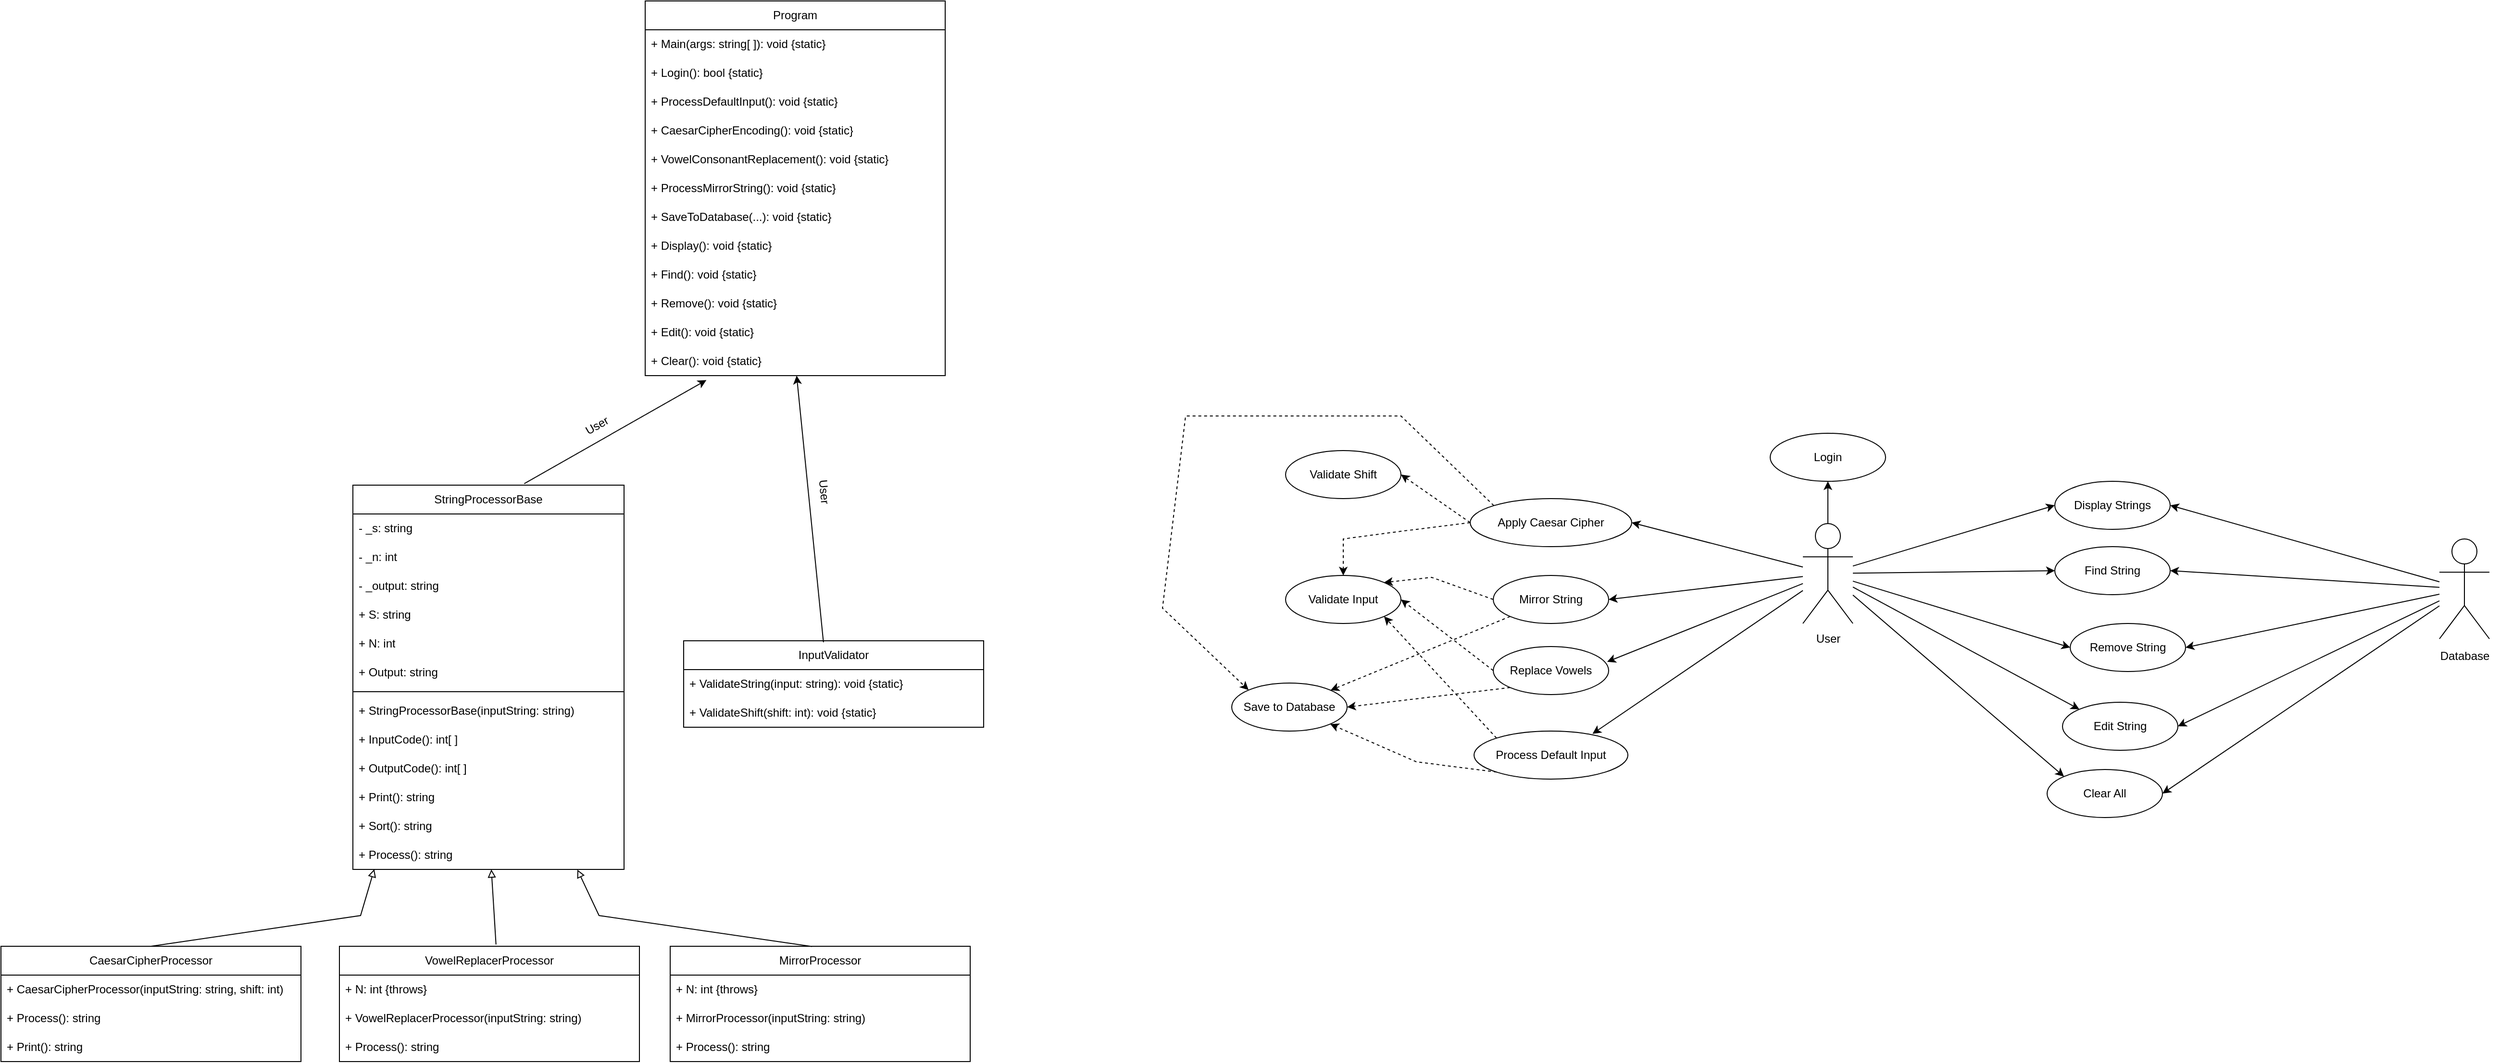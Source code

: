 <mxfile version="26.2.2" pages="2">
  <diagram name="Page-1" id="CNmLcBpDReFI_McdRNrQ">
    <mxGraphModel dx="5471" dy="2503" grid="1" gridSize="8" guides="1" tooltips="1" connect="1" arrows="1" fold="1" page="0" pageScale="1" pageWidth="850" pageHeight="1100" math="0" shadow="0">
      <root>
        <mxCell id="0" />
        <mxCell id="1" parent="0" />
        <mxCell id="oCpHvTD5hd46Y6xHhIZn-2" value="&lt;div&gt;StringProcessorBase&lt;/div&gt;" style="swimlane;fontStyle=0;childLayout=stackLayout;horizontal=1;startSize=30;horizontalStack=0;resizeParent=1;resizeParentMax=0;resizeLast=0;collapsible=1;marginBottom=0;whiteSpace=wrap;html=1;" parent="1" vertex="1">
          <mxGeometry x="-1602" y="624" width="282" height="400" as="geometry" />
        </mxCell>
        <mxCell id="oCpHvTD5hd46Y6xHhIZn-3" value="&lt;div&gt;- _s: string&lt;/div&gt;" style="text;strokeColor=none;fillColor=none;align=left;verticalAlign=middle;spacingLeft=4;spacingRight=4;overflow=hidden;points=[[0,0.5],[1,0.5]];portConstraint=eastwest;rotatable=0;whiteSpace=wrap;html=1;" parent="oCpHvTD5hd46Y6xHhIZn-2" vertex="1">
          <mxGeometry y="30" width="282" height="30" as="geometry" />
        </mxCell>
        <mxCell id="oCpHvTD5hd46Y6xHhIZn-4" value="&lt;div&gt;- _n: int&lt;/div&gt;" style="text;strokeColor=none;fillColor=none;align=left;verticalAlign=middle;spacingLeft=4;spacingRight=4;overflow=hidden;points=[[0,0.5],[1,0.5]];portConstraint=eastwest;rotatable=0;whiteSpace=wrap;html=1;" parent="oCpHvTD5hd46Y6xHhIZn-2" vertex="1">
          <mxGeometry y="60" width="282" height="30" as="geometry" />
        </mxCell>
        <mxCell id="oCpHvTD5hd46Y6xHhIZn-5" value="&lt;div&gt;- _output: string&lt;/div&gt;" style="text;strokeColor=none;fillColor=none;align=left;verticalAlign=middle;spacingLeft=4;spacingRight=4;overflow=hidden;points=[[0,0.5],[1,0.5]];portConstraint=eastwest;rotatable=0;whiteSpace=wrap;html=1;" parent="oCpHvTD5hd46Y6xHhIZn-2" vertex="1">
          <mxGeometry y="90" width="282" height="30" as="geometry" />
        </mxCell>
        <mxCell id="oCpHvTD5hd46Y6xHhIZn-26" value="&lt;div&gt;+ S: string&lt;/div&gt;" style="text;strokeColor=none;fillColor=none;align=left;verticalAlign=middle;spacingLeft=4;spacingRight=4;overflow=hidden;points=[[0,0.5],[1,0.5]];portConstraint=eastwest;rotatable=0;whiteSpace=wrap;html=1;" parent="oCpHvTD5hd46Y6xHhIZn-2" vertex="1">
          <mxGeometry y="120" width="282" height="30" as="geometry" />
        </mxCell>
        <mxCell id="oCpHvTD5hd46Y6xHhIZn-27" value="&lt;div&gt;+ N: int&lt;/div&gt;" style="text;strokeColor=none;fillColor=none;align=left;verticalAlign=middle;spacingLeft=4;spacingRight=4;overflow=hidden;points=[[0,0.5],[1,0.5]];portConstraint=eastwest;rotatable=0;whiteSpace=wrap;html=1;" parent="oCpHvTD5hd46Y6xHhIZn-2" vertex="1">
          <mxGeometry y="150" width="282" height="30" as="geometry" />
        </mxCell>
        <mxCell id="oCpHvTD5hd46Y6xHhIZn-28" value="&lt;div&gt;+ Output: string&lt;/div&gt;" style="text;fillColor=none;align=left;verticalAlign=middle;spacingLeft=4;spacingRight=4;overflow=hidden;points=[[0,0.5],[1,0.5]];portConstraint=eastwest;rotatable=0;whiteSpace=wrap;html=1;perimeterSpacing=1;imageAspect=0;" parent="oCpHvTD5hd46Y6xHhIZn-2" vertex="1">
          <mxGeometry y="180" width="282" height="30" as="geometry" />
        </mxCell>
        <mxCell id="oCpHvTD5hd46Y6xHhIZn-35" value="" style="line;strokeWidth=1;html=1;" parent="oCpHvTD5hd46Y6xHhIZn-2" vertex="1">
          <mxGeometry y="210" width="282" height="10" as="geometry" />
        </mxCell>
        <mxCell id="oCpHvTD5hd46Y6xHhIZn-30" value="&lt;div&gt;+ StringProcessorBase(inputString: string)&lt;/div&gt;" style="text;strokeColor=none;fillColor=none;align=left;verticalAlign=middle;spacingLeft=4;spacingRight=4;overflow=hidden;points=[[0,0.5],[1,0.5]];portConstraint=eastwest;rotatable=0;whiteSpace=wrap;html=1;" parent="oCpHvTD5hd46Y6xHhIZn-2" vertex="1">
          <mxGeometry y="220" width="282" height="30" as="geometry" />
        </mxCell>
        <mxCell id="oCpHvTD5hd46Y6xHhIZn-32" value="&lt;div&gt;+ InputCode(): int[ ]&lt;/div&gt;" style="text;strokeColor=none;fillColor=none;align=left;verticalAlign=middle;spacingLeft=4;spacingRight=4;overflow=hidden;points=[[0,0.5],[1,0.5]];portConstraint=eastwest;rotatable=0;whiteSpace=wrap;html=1;" parent="oCpHvTD5hd46Y6xHhIZn-2" vertex="1">
          <mxGeometry y="250" width="282" height="30" as="geometry" />
        </mxCell>
        <mxCell id="oCpHvTD5hd46Y6xHhIZn-29" value="&lt;div&gt;+ OutputCode(): int[ ]&lt;/div&gt;" style="text;strokeColor=none;fillColor=none;align=left;verticalAlign=middle;spacingLeft=4;spacingRight=4;overflow=hidden;points=[[0,0.5],[1,0.5]];portConstraint=eastwest;rotatable=0;whiteSpace=wrap;html=1;" parent="oCpHvTD5hd46Y6xHhIZn-2" vertex="1">
          <mxGeometry y="280" width="282" height="30" as="geometry" />
        </mxCell>
        <mxCell id="oCpHvTD5hd46Y6xHhIZn-31" value="&lt;div&gt;+ Print(): string&lt;/div&gt;" style="text;strokeColor=none;fillColor=none;align=left;verticalAlign=middle;spacingLeft=4;spacingRight=4;overflow=hidden;points=[[0,0.5],[1,0.5]];portConstraint=eastwest;rotatable=0;whiteSpace=wrap;html=1;" parent="oCpHvTD5hd46Y6xHhIZn-2" vertex="1">
          <mxGeometry y="310" width="282" height="30" as="geometry" />
        </mxCell>
        <mxCell id="oCpHvTD5hd46Y6xHhIZn-34" value="&lt;div&gt;+ Sort(): string&lt;/div&gt;" style="text;strokeColor=none;fillColor=none;align=left;verticalAlign=middle;spacingLeft=4;spacingRight=4;overflow=hidden;points=[[0,0.5],[1,0.5]];portConstraint=eastwest;rotatable=0;whiteSpace=wrap;html=1;" parent="oCpHvTD5hd46Y6xHhIZn-2" vertex="1">
          <mxGeometry y="340" width="282" height="30" as="geometry" />
        </mxCell>
        <mxCell id="oCpHvTD5hd46Y6xHhIZn-33" value="&lt;div&gt;+ Process(): string&amp;nbsp;&lt;/div&gt;" style="text;strokeColor=none;fillColor=none;align=left;verticalAlign=middle;spacingLeft=4;spacingRight=4;overflow=hidden;points=[[0,0.5],[1,0.5]];portConstraint=eastwest;rotatable=0;whiteSpace=wrap;html=1;" parent="oCpHvTD5hd46Y6xHhIZn-2" vertex="1">
          <mxGeometry y="370" width="282" height="30" as="geometry" />
        </mxCell>
        <mxCell id="oCpHvTD5hd46Y6xHhIZn-6" value="&lt;div&gt;CaesarCipherProcessor&lt;/div&gt;" style="swimlane;fontStyle=0;childLayout=stackLayout;horizontal=1;startSize=30;horizontalStack=0;resizeParent=1;resizeParentMax=0;resizeLast=0;collapsible=1;marginBottom=0;whiteSpace=wrap;html=1;" parent="1" vertex="1">
          <mxGeometry x="-1968" y="1104" width="312" height="120" as="geometry" />
        </mxCell>
        <mxCell id="oCpHvTD5hd46Y6xHhIZn-7" value="&lt;div&gt;+ CaesarCipherProcessor(inputString: string, shift: int)&lt;/div&gt;" style="text;strokeColor=none;fillColor=none;align=left;verticalAlign=middle;spacingLeft=4;spacingRight=4;overflow=hidden;points=[[0,0.5],[1,0.5]];portConstraint=eastwest;rotatable=0;whiteSpace=wrap;html=1;" parent="oCpHvTD5hd46Y6xHhIZn-6" vertex="1">
          <mxGeometry y="30" width="312" height="30" as="geometry" />
        </mxCell>
        <mxCell id="oCpHvTD5hd46Y6xHhIZn-8" value="&lt;div&gt;+ Process(): string&lt;/div&gt;" style="text;strokeColor=none;fillColor=none;align=left;verticalAlign=middle;spacingLeft=4;spacingRight=4;overflow=hidden;points=[[0,0.5],[1,0.5]];portConstraint=eastwest;rotatable=0;whiteSpace=wrap;html=1;" parent="oCpHvTD5hd46Y6xHhIZn-6" vertex="1">
          <mxGeometry y="60" width="312" height="30" as="geometry" />
        </mxCell>
        <mxCell id="oCpHvTD5hd46Y6xHhIZn-9" value="&lt;div&gt;+ Print(): string&lt;/div&gt;" style="text;strokeColor=none;fillColor=none;align=left;verticalAlign=middle;spacingLeft=4;spacingRight=4;overflow=hidden;points=[[0,0.5],[1,0.5]];portConstraint=eastwest;rotatable=0;whiteSpace=wrap;html=1;" parent="oCpHvTD5hd46Y6xHhIZn-6" vertex="1">
          <mxGeometry y="90" width="312" height="30" as="geometry" />
        </mxCell>
        <mxCell id="oCpHvTD5hd46Y6xHhIZn-10" value="&lt;div&gt;VowelReplacerProcessor&lt;/div&gt;" style="swimlane;fontStyle=0;childLayout=stackLayout;horizontal=1;startSize=30;horizontalStack=0;resizeParent=1;resizeParentMax=0;resizeLast=0;collapsible=1;marginBottom=0;whiteSpace=wrap;html=1;" parent="1" vertex="1">
          <mxGeometry x="-1616" y="1104" width="312" height="120" as="geometry" />
        </mxCell>
        <mxCell id="oCpHvTD5hd46Y6xHhIZn-11" value="&lt;div&gt;+ N: int {throws}&lt;/div&gt;" style="text;strokeColor=none;fillColor=none;align=left;verticalAlign=middle;spacingLeft=4;spacingRight=4;overflow=hidden;points=[[0,0.5],[1,0.5]];portConstraint=eastwest;rotatable=0;whiteSpace=wrap;html=1;" parent="oCpHvTD5hd46Y6xHhIZn-10" vertex="1">
          <mxGeometry y="30" width="312" height="30" as="geometry" />
        </mxCell>
        <mxCell id="oCpHvTD5hd46Y6xHhIZn-12" value="&lt;div&gt;+ VowelReplacerProcessor(inputString: string)&lt;/div&gt;" style="text;strokeColor=none;fillColor=none;align=left;verticalAlign=middle;spacingLeft=4;spacingRight=4;overflow=hidden;points=[[0,0.5],[1,0.5]];portConstraint=eastwest;rotatable=0;whiteSpace=wrap;html=1;" parent="oCpHvTD5hd46Y6xHhIZn-10" vertex="1">
          <mxGeometry y="60" width="312" height="30" as="geometry" />
        </mxCell>
        <mxCell id="oCpHvTD5hd46Y6xHhIZn-13" value="&lt;div&gt;+ Process(): string&lt;/div&gt;" style="text;strokeColor=none;fillColor=none;align=left;verticalAlign=middle;spacingLeft=4;spacingRight=4;overflow=hidden;points=[[0,0.5],[1,0.5]];portConstraint=eastwest;rotatable=0;whiteSpace=wrap;html=1;" parent="oCpHvTD5hd46Y6xHhIZn-10" vertex="1">
          <mxGeometry y="90" width="312" height="30" as="geometry" />
        </mxCell>
        <mxCell id="oCpHvTD5hd46Y6xHhIZn-14" value="&lt;div&gt;MirrorProcessor&lt;/div&gt;" style="swimlane;fontStyle=0;childLayout=stackLayout;horizontal=1;startSize=30;horizontalStack=0;resizeParent=1;resizeParentMax=0;resizeLast=0;collapsible=1;marginBottom=0;whiteSpace=wrap;html=1;" parent="1" vertex="1">
          <mxGeometry x="-1272" y="1104" width="312" height="120" as="geometry" />
        </mxCell>
        <mxCell id="oCpHvTD5hd46Y6xHhIZn-15" value="+ N: int {throws}" style="text;strokeColor=none;fillColor=none;align=left;verticalAlign=middle;spacingLeft=4;spacingRight=4;overflow=hidden;points=[[0,0.5],[1,0.5]];portConstraint=eastwest;rotatable=0;whiteSpace=wrap;html=1;" parent="oCpHvTD5hd46Y6xHhIZn-14" vertex="1">
          <mxGeometry y="30" width="312" height="30" as="geometry" />
        </mxCell>
        <mxCell id="oCpHvTD5hd46Y6xHhIZn-16" value="&lt;div&gt;+ MirrorProcessor(inputString: string)&lt;/div&gt;" style="text;strokeColor=none;fillColor=none;align=left;verticalAlign=middle;spacingLeft=4;spacingRight=4;overflow=hidden;points=[[0,0.5],[1,0.5]];portConstraint=eastwest;rotatable=0;whiteSpace=wrap;html=1;" parent="oCpHvTD5hd46Y6xHhIZn-14" vertex="1">
          <mxGeometry y="60" width="312" height="30" as="geometry" />
        </mxCell>
        <mxCell id="oCpHvTD5hd46Y6xHhIZn-17" value="+ Process(): string" style="text;strokeColor=none;fillColor=none;align=left;verticalAlign=middle;spacingLeft=4;spacingRight=4;overflow=hidden;points=[[0,0.5],[1,0.5]];portConstraint=eastwest;rotatable=0;whiteSpace=wrap;html=1;" parent="oCpHvTD5hd46Y6xHhIZn-14" vertex="1">
          <mxGeometry y="90" width="312" height="30" as="geometry" />
        </mxCell>
        <mxCell id="oCpHvTD5hd46Y6xHhIZn-18" value="&lt;div&gt;InputValidator&lt;/div&gt;" style="swimlane;fontStyle=0;childLayout=stackLayout;horizontal=1;startSize=30;horizontalStack=0;resizeParent=1;resizeParentMax=0;resizeLast=0;collapsible=1;marginBottom=0;whiteSpace=wrap;html=1;" parent="1" vertex="1">
          <mxGeometry x="-1258" y="786" width="312" height="90" as="geometry" />
        </mxCell>
        <mxCell id="oCpHvTD5hd46Y6xHhIZn-19" value="&lt;div&gt;+ ValidateString(input: string): void {static}&lt;/div&gt;" style="text;strokeColor=none;fillColor=none;align=left;verticalAlign=middle;spacingLeft=4;spacingRight=4;overflow=hidden;points=[[0,0.5],[1,0.5]];portConstraint=eastwest;rotatable=0;whiteSpace=wrap;html=1;" parent="oCpHvTD5hd46Y6xHhIZn-18" vertex="1">
          <mxGeometry y="30" width="312" height="30" as="geometry" />
        </mxCell>
        <mxCell id="oCpHvTD5hd46Y6xHhIZn-20" value="&lt;div&gt;+ ValidateShift(shift: int): void {static}&lt;/div&gt;" style="text;strokeColor=none;fillColor=none;align=left;verticalAlign=middle;spacingLeft=4;spacingRight=4;overflow=hidden;points=[[0,0.5],[1,0.5]];portConstraint=eastwest;rotatable=0;whiteSpace=wrap;html=1;" parent="oCpHvTD5hd46Y6xHhIZn-18" vertex="1">
          <mxGeometry y="60" width="312" height="30" as="geometry" />
        </mxCell>
        <mxCell id="oCpHvTD5hd46Y6xHhIZn-22" value="&lt;div&gt;Program&lt;/div&gt;" style="swimlane;fontStyle=0;childLayout=stackLayout;horizontal=1;startSize=30;horizontalStack=0;resizeParent=1;resizeParentMax=0;resizeLast=0;collapsible=1;marginBottom=0;whiteSpace=wrap;html=1;" parent="1" vertex="1">
          <mxGeometry x="-1298" y="120" width="312" height="390" as="geometry" />
        </mxCell>
        <mxCell id="oCpHvTD5hd46Y6xHhIZn-23" value="&lt;div&gt;+ Main(args: string[ ]): void {static}&lt;/div&gt;" style="text;strokeColor=none;fillColor=none;align=left;verticalAlign=middle;spacingLeft=4;spacingRight=4;overflow=hidden;points=[[0,0.5],[1,0.5]];portConstraint=eastwest;rotatable=0;whiteSpace=wrap;html=1;" parent="oCpHvTD5hd46Y6xHhIZn-22" vertex="1">
          <mxGeometry y="30" width="312" height="30" as="geometry" />
        </mxCell>
        <mxCell id="oCpHvTD5hd46Y6xHhIZn-24" value="&lt;div&gt;+ Login(): bool {static}&lt;/div&gt;" style="text;strokeColor=none;fillColor=none;align=left;verticalAlign=middle;spacingLeft=4;spacingRight=4;overflow=hidden;points=[[0,0.5],[1,0.5]];portConstraint=eastwest;rotatable=0;whiteSpace=wrap;html=1;" parent="oCpHvTD5hd46Y6xHhIZn-22" vertex="1">
          <mxGeometry y="60" width="312" height="30" as="geometry" />
        </mxCell>
        <mxCell id="oCpHvTD5hd46Y6xHhIZn-25" value="&lt;div&gt;+ ProcessDefaultInput(): void {static}&lt;/div&gt;" style="text;strokeColor=none;fillColor=none;align=left;verticalAlign=middle;spacingLeft=4;spacingRight=4;overflow=hidden;points=[[0,0.5],[1,0.5]];portConstraint=eastwest;rotatable=0;whiteSpace=wrap;html=1;" parent="oCpHvTD5hd46Y6xHhIZn-22" vertex="1">
          <mxGeometry y="90" width="312" height="30" as="geometry" />
        </mxCell>
        <mxCell id="oCpHvTD5hd46Y6xHhIZn-38" value="&lt;div&gt;+ CaesarCipherEncoding(): void {static}&lt;/div&gt;" style="text;strokeColor=none;fillColor=none;align=left;verticalAlign=middle;spacingLeft=4;spacingRight=4;overflow=hidden;points=[[0,0.5],[1,0.5]];portConstraint=eastwest;rotatable=0;whiteSpace=wrap;html=1;" parent="oCpHvTD5hd46Y6xHhIZn-22" vertex="1">
          <mxGeometry y="120" width="312" height="30" as="geometry" />
        </mxCell>
        <mxCell id="oCpHvTD5hd46Y6xHhIZn-41" value="&lt;div&gt;+ VowelConsonantReplacement(): void {static}&lt;/div&gt;" style="text;strokeColor=none;fillColor=none;align=left;verticalAlign=middle;spacingLeft=4;spacingRight=4;overflow=hidden;points=[[0,0.5],[1,0.5]];portConstraint=eastwest;rotatable=0;whiteSpace=wrap;html=1;" parent="oCpHvTD5hd46Y6xHhIZn-22" vertex="1">
          <mxGeometry y="150" width="312" height="30" as="geometry" />
        </mxCell>
        <mxCell id="oCpHvTD5hd46Y6xHhIZn-39" value="&lt;div&gt;+ ProcessMirrorString(): void {static}&lt;/div&gt;" style="text;strokeColor=none;fillColor=none;align=left;verticalAlign=middle;spacingLeft=4;spacingRight=4;overflow=hidden;points=[[0,0.5],[1,0.5]];portConstraint=eastwest;rotatable=0;whiteSpace=wrap;html=1;" parent="oCpHvTD5hd46Y6xHhIZn-22" vertex="1">
          <mxGeometry y="180" width="312" height="30" as="geometry" />
        </mxCell>
        <mxCell id="oCpHvTD5hd46Y6xHhIZn-44" value="&lt;div&gt;+ SaveToDatabase(...): void {static}&lt;/div&gt;" style="text;strokeColor=none;fillColor=none;align=left;verticalAlign=middle;spacingLeft=4;spacingRight=4;overflow=hidden;points=[[0,0.5],[1,0.5]];portConstraint=eastwest;rotatable=0;whiteSpace=wrap;html=1;" parent="oCpHvTD5hd46Y6xHhIZn-22" vertex="1">
          <mxGeometry y="210" width="312" height="30" as="geometry" />
        </mxCell>
        <mxCell id="oCpHvTD5hd46Y6xHhIZn-36" value="&lt;div&gt;+ Display(): void {static}&lt;/div&gt;" style="text;strokeColor=none;fillColor=none;align=left;verticalAlign=middle;spacingLeft=4;spacingRight=4;overflow=hidden;points=[[0,0.5],[1,0.5]];portConstraint=eastwest;rotatable=0;whiteSpace=wrap;html=1;" parent="oCpHvTD5hd46Y6xHhIZn-22" vertex="1">
          <mxGeometry y="240" width="312" height="30" as="geometry" />
        </mxCell>
        <mxCell id="oCpHvTD5hd46Y6xHhIZn-45" value="&lt;div&gt;+ Find(): void {static}&amp;nbsp;&lt;/div&gt;" style="text;strokeColor=none;fillColor=none;align=left;verticalAlign=middle;spacingLeft=4;spacingRight=4;overflow=hidden;points=[[0,0.5],[1,0.5]];portConstraint=eastwest;rotatable=0;whiteSpace=wrap;html=1;" parent="oCpHvTD5hd46Y6xHhIZn-22" vertex="1">
          <mxGeometry y="270" width="312" height="30" as="geometry" />
        </mxCell>
        <mxCell id="oCpHvTD5hd46Y6xHhIZn-46" value="&lt;div&gt;+ Remove(): void {static}&lt;/div&gt;" style="text;strokeColor=none;fillColor=none;align=left;verticalAlign=middle;spacingLeft=4;spacingRight=4;overflow=hidden;points=[[0,0.5],[1,0.5]];portConstraint=eastwest;rotatable=0;whiteSpace=wrap;html=1;" parent="oCpHvTD5hd46Y6xHhIZn-22" vertex="1">
          <mxGeometry y="300" width="312" height="30" as="geometry" />
        </mxCell>
        <mxCell id="oCpHvTD5hd46Y6xHhIZn-40" value="&lt;div&gt;+ Edit(): void {static}&lt;/div&gt;" style="text;strokeColor=none;fillColor=none;align=left;verticalAlign=middle;spacingLeft=4;spacingRight=4;overflow=hidden;points=[[0,0.5],[1,0.5]];portConstraint=eastwest;rotatable=0;whiteSpace=wrap;html=1;" parent="oCpHvTD5hd46Y6xHhIZn-22" vertex="1">
          <mxGeometry y="330" width="312" height="30" as="geometry" />
        </mxCell>
        <mxCell id="oCpHvTD5hd46Y6xHhIZn-42" value="&lt;div&gt;+ Clear(): void {static}&lt;/div&gt;" style="text;strokeColor=none;fillColor=none;align=left;verticalAlign=middle;spacingLeft=4;spacingRight=4;overflow=hidden;points=[[0,0.5],[1,0.5]];portConstraint=eastwest;rotatable=0;whiteSpace=wrap;html=1;" parent="oCpHvTD5hd46Y6xHhIZn-22" vertex="1">
          <mxGeometry y="360" width="312" height="30" as="geometry" />
        </mxCell>
        <mxCell id="oCpHvTD5hd46Y6xHhIZn-47" value="" style="endArrow=classic;html=1;rounded=0;exitX=0.632;exitY=-0.004;exitDx=0;exitDy=0;exitPerimeter=0;entryX=0.204;entryY=1.156;entryDx=0;entryDy=0;entryPerimeter=0;" parent="1" source="oCpHvTD5hd46Y6xHhIZn-2" target="oCpHvTD5hd46Y6xHhIZn-42" edge="1">
          <mxGeometry width="50" height="50" relative="1" as="geometry">
            <mxPoint x="-1282" y="770" as="sourcePoint" />
            <mxPoint x="-1232" y="720" as="targetPoint" />
          </mxGeometry>
        </mxCell>
        <mxCell id="oCpHvTD5hd46Y6xHhIZn-48" value="" style="endArrow=classic;html=1;rounded=0;exitX=0.466;exitY=0.017;exitDx=0;exitDy=0;exitPerimeter=0;" parent="1" source="oCpHvTD5hd46Y6xHhIZn-18" target="oCpHvTD5hd46Y6xHhIZn-42" edge="1">
          <mxGeometry width="50" height="50" relative="1" as="geometry">
            <mxPoint x="-1218" y="715" as="sourcePoint" />
            <mxPoint x="-1028" y="608" as="targetPoint" />
          </mxGeometry>
        </mxCell>
        <mxCell id="oCpHvTD5hd46Y6xHhIZn-49" value="" style="endArrow=block;html=1;rounded=0;endFill=0;exitX=0.5;exitY=0;exitDx=0;exitDy=0;entryX=0.079;entryY=0.99;entryDx=0;entryDy=0;entryPerimeter=0;" parent="1" source="oCpHvTD5hd46Y6xHhIZn-6" target="oCpHvTD5hd46Y6xHhIZn-33" edge="1">
          <mxGeometry width="50" height="50" relative="1" as="geometry">
            <mxPoint x="-1698" y="624" as="sourcePoint" />
            <mxPoint x="-1658" y="464" as="targetPoint" />
            <Array as="points">
              <mxPoint x="-1594" y="1072" />
            </Array>
          </mxGeometry>
        </mxCell>
        <mxCell id="oCpHvTD5hd46Y6xHhIZn-50" value="" style="endArrow=block;html=1;rounded=0;endFill=0;exitX=0.522;exitY=-0.015;exitDx=0;exitDy=0;entryX=-0.002;entryY=0.697;entryDx=0;entryDy=0;entryPerimeter=0;exitPerimeter=0;" parent="1" source="oCpHvTD5hd46Y6xHhIZn-10" edge="1">
          <mxGeometry width="50" height="50" relative="1" as="geometry">
            <mxPoint x="-1435.016" y="1088" as="sourcePoint" />
            <mxPoint x="-1458" y="1024" as="targetPoint" />
          </mxGeometry>
        </mxCell>
        <mxCell id="oCpHvTD5hd46Y6xHhIZn-51" value="" style="endArrow=block;html=1;rounded=0;endFill=0;exitX=0.473;exitY=0.002;exitDx=0;exitDy=0;entryX=0.828;entryY=1.007;entryDx=0;entryDy=0;entryPerimeter=0;exitPerimeter=0;" parent="1" source="oCpHvTD5hd46Y6xHhIZn-14" target="oCpHvTD5hd46Y6xHhIZn-33" edge="1">
          <mxGeometry width="50" height="50" relative="1" as="geometry">
            <mxPoint x="-1804" y="1112" as="sourcePoint" />
            <mxPoint x="-1572" y="1032" as="targetPoint" />
            <Array as="points">
              <mxPoint x="-1346" y="1072" />
            </Array>
          </mxGeometry>
        </mxCell>
        <mxCell id="oCpHvTD5hd46Y6xHhIZn-52" value="User" style="text;html=1;align=center;verticalAlign=middle;whiteSpace=wrap;rounded=0;rotation=-30;" parent="1" vertex="1">
          <mxGeometry x="-1378" y="547" width="60" height="30" as="geometry" />
        </mxCell>
        <mxCell id="oCpHvTD5hd46Y6xHhIZn-53" value="User" style="text;html=1;align=center;verticalAlign=middle;whiteSpace=wrap;rounded=0;rotation=85;" parent="1" vertex="1">
          <mxGeometry x="-1142" y="616" width="60" height="30" as="geometry" />
        </mxCell>
        <mxCell id="LUpzrj-bU5JV62jirI_c-5" value="&lt;div&gt;Login&lt;/div&gt;" style="ellipse;whiteSpace=wrap;html=1;fillColor=none;" parent="1" vertex="1">
          <mxGeometry x="-128" y="570" width="120" height="50" as="geometry" />
        </mxCell>
        <mxCell id="LUpzrj-bU5JV62jirI_c-7" value="&lt;div&gt;Find String&lt;/div&gt;" style="ellipse;whiteSpace=wrap;html=1;fillColor=none;" parent="1" vertex="1">
          <mxGeometry x="168" y="688" width="120" height="50" as="geometry" />
        </mxCell>
        <mxCell id="LUpzrj-bU5JV62jirI_c-8" value="&lt;div&gt;Display Strings&lt;/div&gt;" style="ellipse;whiteSpace=wrap;html=1;fillColor=none;" parent="1" vertex="1">
          <mxGeometry x="168" y="620" width="120" height="50" as="geometry" />
        </mxCell>
        <mxCell id="LUpzrj-bU5JV62jirI_c-9" value="&lt;div&gt;Apply Caesar Cipher&lt;/div&gt;" style="ellipse;whiteSpace=wrap;html=1;fillColor=none;" parent="1" vertex="1">
          <mxGeometry x="-440" y="638" width="168" height="50" as="geometry" />
        </mxCell>
        <mxCell id="LUpzrj-bU5JV62jirI_c-10" value="&lt;div&gt;Replace Vowels&lt;/div&gt;" style="ellipse;whiteSpace=wrap;html=1;fillColor=none;" parent="1" vertex="1">
          <mxGeometry x="-416" y="792" width="120" height="50" as="geometry" />
        </mxCell>
        <mxCell id="LUpzrj-bU5JV62jirI_c-11" value="&lt;div&gt;Process Default Input&lt;/div&gt;" style="ellipse;whiteSpace=wrap;html=1;fillColor=none;" parent="1" vertex="1">
          <mxGeometry x="-436" y="880" width="160" height="50" as="geometry" />
        </mxCell>
        <mxCell id="LUpzrj-bU5JV62jirI_c-12" value="&lt;div&gt;Mirror String&lt;/div&gt;" style="ellipse;whiteSpace=wrap;html=1;fillColor=none;" parent="1" vertex="1">
          <mxGeometry x="-416" y="718" width="120" height="50" as="geometry" />
        </mxCell>
        <mxCell id="LUpzrj-bU5JV62jirI_c-15" value="&lt;div&gt;Clear All&lt;/div&gt;" style="ellipse;whiteSpace=wrap;html=1;fillColor=none;" parent="1" vertex="1">
          <mxGeometry x="160" y="920" width="120" height="50" as="geometry" />
        </mxCell>
        <mxCell id="LUpzrj-bU5JV62jirI_c-16" value="&lt;div&gt;Edit String&lt;/div&gt;" style="ellipse;whiteSpace=wrap;html=1;fillColor=none;" parent="1" vertex="1">
          <mxGeometry x="176" y="850" width="120" height="50" as="geometry" />
        </mxCell>
        <mxCell id="LUpzrj-bU5JV62jirI_c-17" value="&lt;div&gt;Remove String&lt;/div&gt;" style="ellipse;whiteSpace=wrap;html=1;fillColor=none;" parent="1" vertex="1">
          <mxGeometry x="184" y="768" width="120" height="50" as="geometry" />
        </mxCell>
        <mxCell id="LUpzrj-bU5JV62jirI_c-21" value="" style="endArrow=classic;html=1;rounded=0;entryX=0.5;entryY=1;entryDx=0;entryDy=0;" parent="1" source="LUpzrj-bU5JV62jirI_c-18" target="LUpzrj-bU5JV62jirI_c-5" edge="1">
          <mxGeometry width="50" height="50" relative="1" as="geometry">
            <mxPoint x="-560" y="842" as="sourcePoint" />
            <mxPoint x="-510" y="792" as="targetPoint" />
          </mxGeometry>
        </mxCell>
        <mxCell id="LUpzrj-bU5JV62jirI_c-22" value="" style="endArrow=classic;html=1;rounded=0;entryX=0.77;entryY=0.057;entryDx=0;entryDy=0;entryPerimeter=0;" parent="1" source="LUpzrj-bU5JV62jirI_c-18" target="LUpzrj-bU5JV62jirI_c-11" edge="1">
          <mxGeometry width="50" height="50" relative="1" as="geometry">
            <mxPoint x="-86" y="735" as="sourcePoint" />
            <mxPoint x="-444" y="888" as="targetPoint" />
          </mxGeometry>
        </mxCell>
        <mxCell id="LUpzrj-bU5JV62jirI_c-23" value="" style="endArrow=classic;html=1;rounded=0;entryX=1;entryY=0.5;entryDx=0;entryDy=0;" parent="1" source="LUpzrj-bU5JV62jirI_c-18" target="LUpzrj-bU5JV62jirI_c-9" edge="1">
          <mxGeometry width="50" height="50" relative="1" as="geometry">
            <mxPoint x="-86" y="745" as="sourcePoint" />
            <mxPoint x="-264" y="888" as="targetPoint" />
          </mxGeometry>
        </mxCell>
        <mxCell id="LUpzrj-bU5JV62jirI_c-24" value="" style="endArrow=classic;html=1;rounded=0;entryX=0.987;entryY=0.317;entryDx=0;entryDy=0;entryPerimeter=0;" parent="1" source="LUpzrj-bU5JV62jirI_c-18" target="LUpzrj-bU5JV62jirI_c-10" edge="1">
          <mxGeometry width="50" height="50" relative="1" as="geometry">
            <mxPoint x="-78" y="753" as="sourcePoint" />
            <mxPoint x="-256" y="896" as="targetPoint" />
          </mxGeometry>
        </mxCell>
        <mxCell id="LUpzrj-bU5JV62jirI_c-25" value="" style="endArrow=classic;html=1;rounded=0;entryX=1;entryY=0.5;entryDx=0;entryDy=0;" parent="1" source="LUpzrj-bU5JV62jirI_c-18" target="LUpzrj-bU5JV62jirI_c-12" edge="1">
          <mxGeometry width="50" height="50" relative="1" as="geometry">
            <mxPoint x="-34" y="747" as="sourcePoint" />
            <mxPoint x="124" y="888" as="targetPoint" />
          </mxGeometry>
        </mxCell>
        <mxCell id="LUpzrj-bU5JV62jirI_c-26" value="" style="endArrow=classic;html=1;rounded=0;entryX=0;entryY=0.5;entryDx=0;entryDy=0;" parent="1" source="LUpzrj-bU5JV62jirI_c-18" target="LUpzrj-bU5JV62jirI_c-8" edge="1">
          <mxGeometry width="50" height="50" relative="1" as="geometry">
            <mxPoint x="-86" y="742" as="sourcePoint" />
            <mxPoint x="-296" y="888" as="targetPoint" />
          </mxGeometry>
        </mxCell>
        <mxCell id="LUpzrj-bU5JV62jirI_c-27" value="" style="endArrow=classic;html=1;rounded=0;entryX=0;entryY=0.5;entryDx=0;entryDy=0;" parent="1" source="LUpzrj-bU5JV62jirI_c-18" target="LUpzrj-bU5JV62jirI_c-17" edge="1">
          <mxGeometry width="50" height="50" relative="1" as="geometry">
            <mxPoint x="-86" y="749" as="sourcePoint" />
            <mxPoint x="-232" y="888" as="targetPoint" />
          </mxGeometry>
        </mxCell>
        <mxCell id="LUpzrj-bU5JV62jirI_c-29" value="" style="endArrow=classic;html=1;rounded=0;entryX=0;entryY=0;entryDx=0;entryDy=0;" parent="1" source="LUpzrj-bU5JV62jirI_c-18" target="LUpzrj-bU5JV62jirI_c-16" edge="1">
          <mxGeometry width="50" height="50" relative="1" as="geometry">
            <mxPoint x="-80" y="776" as="sourcePoint" />
            <mxPoint x="-153" y="970" as="targetPoint" />
          </mxGeometry>
        </mxCell>
        <mxCell id="LUpzrj-bU5JV62jirI_c-30" value="" style="endArrow=classic;html=1;rounded=0;entryX=0;entryY=0.5;entryDx=0;entryDy=0;" parent="1" source="LUpzrj-bU5JV62jirI_c-18" target="LUpzrj-bU5JV62jirI_c-7" edge="1">
          <mxGeometry width="50" height="50" relative="1" as="geometry">
            <mxPoint x="-34" y="759" as="sourcePoint" />
            <mxPoint x="123" y="972" as="targetPoint" />
          </mxGeometry>
        </mxCell>
        <mxCell id="LUpzrj-bU5JV62jirI_c-31" value="" style="endArrow=classic;html=1;rounded=0;entryX=0;entryY=0;entryDx=0;entryDy=0;" parent="1" source="LUpzrj-bU5JV62jirI_c-18" target="LUpzrj-bU5JV62jirI_c-15" edge="1">
          <mxGeometry width="50" height="50" relative="1" as="geometry">
            <mxPoint x="-50" y="776" as="sourcePoint" />
            <mxPoint x="-28" y="888" as="targetPoint" />
          </mxGeometry>
        </mxCell>
        <mxCell id="LUpzrj-bU5JV62jirI_c-33" value="&lt;div&gt;Save to Database&lt;/div&gt;" style="ellipse;whiteSpace=wrap;html=1;fillColor=none;" parent="1" vertex="1">
          <mxGeometry x="-688" y="830" width="120" height="50" as="geometry" />
        </mxCell>
        <mxCell id="LUpzrj-bU5JV62jirI_c-34" value="&lt;div&gt;Validate Shift&lt;/div&gt;" style="ellipse;whiteSpace=wrap;html=1;fillColor=none;" parent="1" vertex="1">
          <mxGeometry x="-632" y="588" width="120" height="50" as="geometry" />
        </mxCell>
        <mxCell id="LUpzrj-bU5JV62jirI_c-35" value="&lt;div&gt;Validate Input&lt;/div&gt;" style="ellipse;whiteSpace=wrap;html=1;fillColor=none;" parent="1" vertex="1">
          <mxGeometry x="-632" y="718" width="120" height="50" as="geometry" />
        </mxCell>
        <mxCell id="LUpzrj-bU5JV62jirI_c-38" value="" style="group" parent="1" vertex="1" connectable="0">
          <mxGeometry x="-94" y="664" width="52" height="136" as="geometry" />
        </mxCell>
        <mxCell id="LUpzrj-bU5JV62jirI_c-18" value="" style="shape=umlActor;verticalLabelPosition=bottom;verticalAlign=top;html=1;outlineConnect=0;" parent="LUpzrj-bU5JV62jirI_c-38" vertex="1">
          <mxGeometry width="52" height="104" as="geometry" />
        </mxCell>
        <mxCell id="LUpzrj-bU5JV62jirI_c-37" value="User" style="text;html=1;align=center;verticalAlign=middle;resizable=0;points=[];autosize=1;strokeColor=none;fillColor=none;" parent="LUpzrj-bU5JV62jirI_c-38" vertex="1">
          <mxGeometry x="2" y="104" width="48" height="32" as="geometry" />
        </mxCell>
        <mxCell id="LUpzrj-bU5JV62jirI_c-39" value="" style="endArrow=classic;html=1;rounded=0;entryX=1;entryY=0.5;entryDx=0;entryDy=0;" parent="1" source="LUpzrj-bU5JV62jirI_c-32" target="LUpzrj-bU5JV62jirI_c-8" edge="1">
          <mxGeometry width="50" height="50" relative="1" as="geometry">
            <mxPoint x="-34" y="716" as="sourcePoint" />
            <mxPoint x="176" y="653" as="targetPoint" />
          </mxGeometry>
        </mxCell>
        <mxCell id="LUpzrj-bU5JV62jirI_c-40" value="" style="endArrow=classic;html=1;rounded=0;entryX=1;entryY=0.5;entryDx=0;entryDy=0;" parent="1" source="LUpzrj-bU5JV62jirI_c-32" target="LUpzrj-bU5JV62jirI_c-7" edge="1">
          <mxGeometry width="50" height="50" relative="1" as="geometry">
            <mxPoint x="-34" y="716" as="sourcePoint" />
            <mxPoint x="176" y="653" as="targetPoint" />
          </mxGeometry>
        </mxCell>
        <mxCell id="LUpzrj-bU5JV62jirI_c-41" value="" style="endArrow=classic;html=1;rounded=0;entryX=1;entryY=0.5;entryDx=0;entryDy=0;" parent="1" source="LUpzrj-bU5JV62jirI_c-32" target="LUpzrj-bU5JV62jirI_c-17" edge="1">
          <mxGeometry width="50" height="50" relative="1" as="geometry">
            <mxPoint x="-26" y="724" as="sourcePoint" />
            <mxPoint x="184" y="661" as="targetPoint" />
          </mxGeometry>
        </mxCell>
        <mxCell id="LUpzrj-bU5JV62jirI_c-42" value="" style="endArrow=classic;html=1;rounded=0;entryX=1;entryY=0.5;entryDx=0;entryDy=0;" parent="1" source="LUpzrj-bU5JV62jirI_c-32" target="LUpzrj-bU5JV62jirI_c-15" edge="1">
          <mxGeometry width="50" height="50" relative="1" as="geometry">
            <mxPoint x="576" y="745" as="sourcePoint" />
            <mxPoint x="312" y="801" as="targetPoint" />
          </mxGeometry>
        </mxCell>
        <mxCell id="LUpzrj-bU5JV62jirI_c-43" value="" style="endArrow=classic;html=1;rounded=0;entryX=1;entryY=0.5;entryDx=0;entryDy=0;" parent="1" source="LUpzrj-bU5JV62jirI_c-32" target="LUpzrj-bU5JV62jirI_c-16" edge="1">
          <mxGeometry width="50" height="50" relative="1" as="geometry">
            <mxPoint x="576" y="745" as="sourcePoint" />
            <mxPoint x="312" y="801" as="targetPoint" />
          </mxGeometry>
        </mxCell>
        <mxCell id="LUpzrj-bU5JV62jirI_c-44" value="" style="endArrow=classic;dashed=1;html=1;rounded=0;endFill=1;entryX=0.5;entryY=0;entryDx=0;entryDy=0;exitX=0;exitY=0.5;exitDx=0;exitDy=0;" parent="1" source="LUpzrj-bU5JV62jirI_c-9" target="LUpzrj-bU5JV62jirI_c-35" edge="1">
          <mxGeometry width="50" height="50" relative="1" as="geometry">
            <mxPoint x="-696" y="802" as="sourcePoint" />
            <mxPoint x="-646" y="752" as="targetPoint" />
            <Array as="points">
              <mxPoint x="-512" y="672" />
              <mxPoint x="-572" y="680" />
            </Array>
          </mxGeometry>
        </mxCell>
        <mxCell id="LUpzrj-bU5JV62jirI_c-45" value="" style="endArrow=classic;dashed=1;html=1;rounded=0;endFill=1;entryX=1;entryY=0.5;entryDx=0;entryDy=0;exitX=0;exitY=0.5;exitDx=0;exitDy=0;" parent="1" source="LUpzrj-bU5JV62jirI_c-9" target="LUpzrj-bU5JV62jirI_c-34" edge="1">
          <mxGeometry width="50" height="50" relative="1" as="geometry">
            <mxPoint x="-440" y="751" as="sourcePoint" />
            <mxPoint x="-544" y="617" as="targetPoint" />
          </mxGeometry>
        </mxCell>
        <mxCell id="LUpzrj-bU5JV62jirI_c-47" value="" style="endArrow=classic;dashed=1;html=1;rounded=0;endFill=1;entryX=1;entryY=0.5;entryDx=0;entryDy=0;exitX=0;exitY=0.5;exitDx=0;exitDy=0;" parent="1" source="LUpzrj-bU5JV62jirI_c-10" target="LUpzrj-bU5JV62jirI_c-35" edge="1">
          <mxGeometry width="50" height="50" relative="1" as="geometry">
            <mxPoint x="-440" y="751" as="sourcePoint" />
            <mxPoint x="-544" y="751" as="targetPoint" />
          </mxGeometry>
        </mxCell>
        <mxCell id="LUpzrj-bU5JV62jirI_c-48" value="" style="endArrow=classic;dashed=1;html=1;rounded=0;endFill=1;entryX=1;entryY=0;entryDx=0;entryDy=0;exitX=0;exitY=0.5;exitDx=0;exitDy=0;" parent="1" source="LUpzrj-bU5JV62jirI_c-12" target="LUpzrj-bU5JV62jirI_c-35" edge="1">
          <mxGeometry width="50" height="50" relative="1" as="geometry">
            <mxPoint x="-528" y="880" as="sourcePoint" />
            <mxPoint x="-544" y="751" as="targetPoint" />
            <Array as="points">
              <mxPoint x="-480" y="720" />
            </Array>
          </mxGeometry>
        </mxCell>
        <mxCell id="LUpzrj-bU5JV62jirI_c-49" value="" style="endArrow=classic;dashed=1;html=1;rounded=0;endFill=1;entryX=1;entryY=1;entryDx=0;entryDy=0;exitX=0;exitY=0;exitDx=0;exitDy=0;" parent="1" source="LUpzrj-bU5JV62jirI_c-11" target="LUpzrj-bU5JV62jirI_c-35" edge="1">
          <mxGeometry width="50" height="50" relative="1" as="geometry">
            <mxPoint x="-408" y="833" as="sourcePoint" />
            <mxPoint x="-544" y="751" as="targetPoint" />
          </mxGeometry>
        </mxCell>
        <mxCell id="LUpzrj-bU5JV62jirI_c-50" value="" style="endArrow=classic;dashed=1;html=1;rounded=0;endFill=1;entryX=0;entryY=0;entryDx=0;entryDy=0;exitX=0;exitY=0;exitDx=0;exitDy=0;" parent="1" source="LUpzrj-bU5JV62jirI_c-9" target="LUpzrj-bU5JV62jirI_c-33" edge="1">
          <mxGeometry width="50" height="50" relative="1" as="geometry">
            <mxPoint x="-432" y="671" as="sourcePoint" />
            <mxPoint x="-528" y="647" as="targetPoint" />
            <Array as="points">
              <mxPoint x="-512" y="552" />
              <mxPoint x="-736" y="552" />
              <mxPoint x="-760" y="752" />
            </Array>
          </mxGeometry>
        </mxCell>
        <mxCell id="LUpzrj-bU5JV62jirI_c-51" value="" style="endArrow=classic;dashed=1;html=1;rounded=0;endFill=1;exitX=0;exitY=1;exitDx=0;exitDy=0;" parent="1" source="LUpzrj-bU5JV62jirI_c-12" target="LUpzrj-bU5JV62jirI_c-33" edge="1">
          <mxGeometry width="50" height="50" relative="1" as="geometry">
            <mxPoint x="-408" y="833" as="sourcePoint" />
            <mxPoint x="-544" y="751" as="targetPoint" />
          </mxGeometry>
        </mxCell>
        <mxCell id="LUpzrj-bU5JV62jirI_c-52" value="" style="endArrow=classic;dashed=1;html=1;rounded=0;endFill=1;exitX=0;exitY=1;exitDx=0;exitDy=0;entryX=1;entryY=0.5;entryDx=0;entryDy=0;" parent="1" source="LUpzrj-bU5JV62jirI_c-10" target="LUpzrj-bU5JV62jirI_c-33" edge="1">
          <mxGeometry width="50" height="50" relative="1" as="geometry">
            <mxPoint x="-391" y="769" as="sourcePoint" />
            <mxPoint x="-547" y="837" as="targetPoint" />
          </mxGeometry>
        </mxCell>
        <mxCell id="LUpzrj-bU5JV62jirI_c-53" value="" style="endArrow=classic;dashed=1;html=1;rounded=0;endFill=1;exitX=0;exitY=1;exitDx=0;exitDy=0;entryX=1;entryY=1;entryDx=0;entryDy=0;" parent="1" source="LUpzrj-bU5JV62jirI_c-11" target="LUpzrj-bU5JV62jirI_c-33" edge="1">
          <mxGeometry width="50" height="50" relative="1" as="geometry">
            <mxPoint x="-391" y="851" as="sourcePoint" />
            <mxPoint x="-528" y="855" as="targetPoint" />
            <Array as="points">
              <mxPoint x="-496" y="912" />
            </Array>
          </mxGeometry>
        </mxCell>
        <mxCell id="LUpzrj-bU5JV62jirI_c-56" value="" style="group" parent="1" vertex="1" connectable="0">
          <mxGeometry x="558" y="680" width="72" height="138" as="geometry" />
        </mxCell>
        <mxCell id="LUpzrj-bU5JV62jirI_c-32" value="" style="shape=umlActor;verticalLabelPosition=bottom;verticalAlign=top;html=1;outlineConnect=0;" parent="LUpzrj-bU5JV62jirI_c-56" vertex="1">
          <mxGeometry x="10" width="52" height="104" as="geometry" />
        </mxCell>
        <mxCell id="LUpzrj-bU5JV62jirI_c-55" value="Database" style="text;html=1;align=center;verticalAlign=middle;resizable=0;points=[];autosize=1;strokeColor=none;fillColor=none;" parent="LUpzrj-bU5JV62jirI_c-56" vertex="1">
          <mxGeometry y="106" width="72" height="32" as="geometry" />
        </mxCell>
      </root>
    </mxGraphModel>
  </diagram>
  <diagram id="LrxWwF03v6YTV-zNv0eW" name="Page-2">
    <mxGraphModel grid="1" page="1" gridSize="10" guides="1" tooltips="1" connect="1" arrows="1" fold="1" pageScale="1" pageWidth="850" pageHeight="1100" math="0" shadow="0">
      <root>
        <mxCell id="0" />
        <mxCell id="1" parent="0" />
      </root>
    </mxGraphModel>
  </diagram>
</mxfile>
